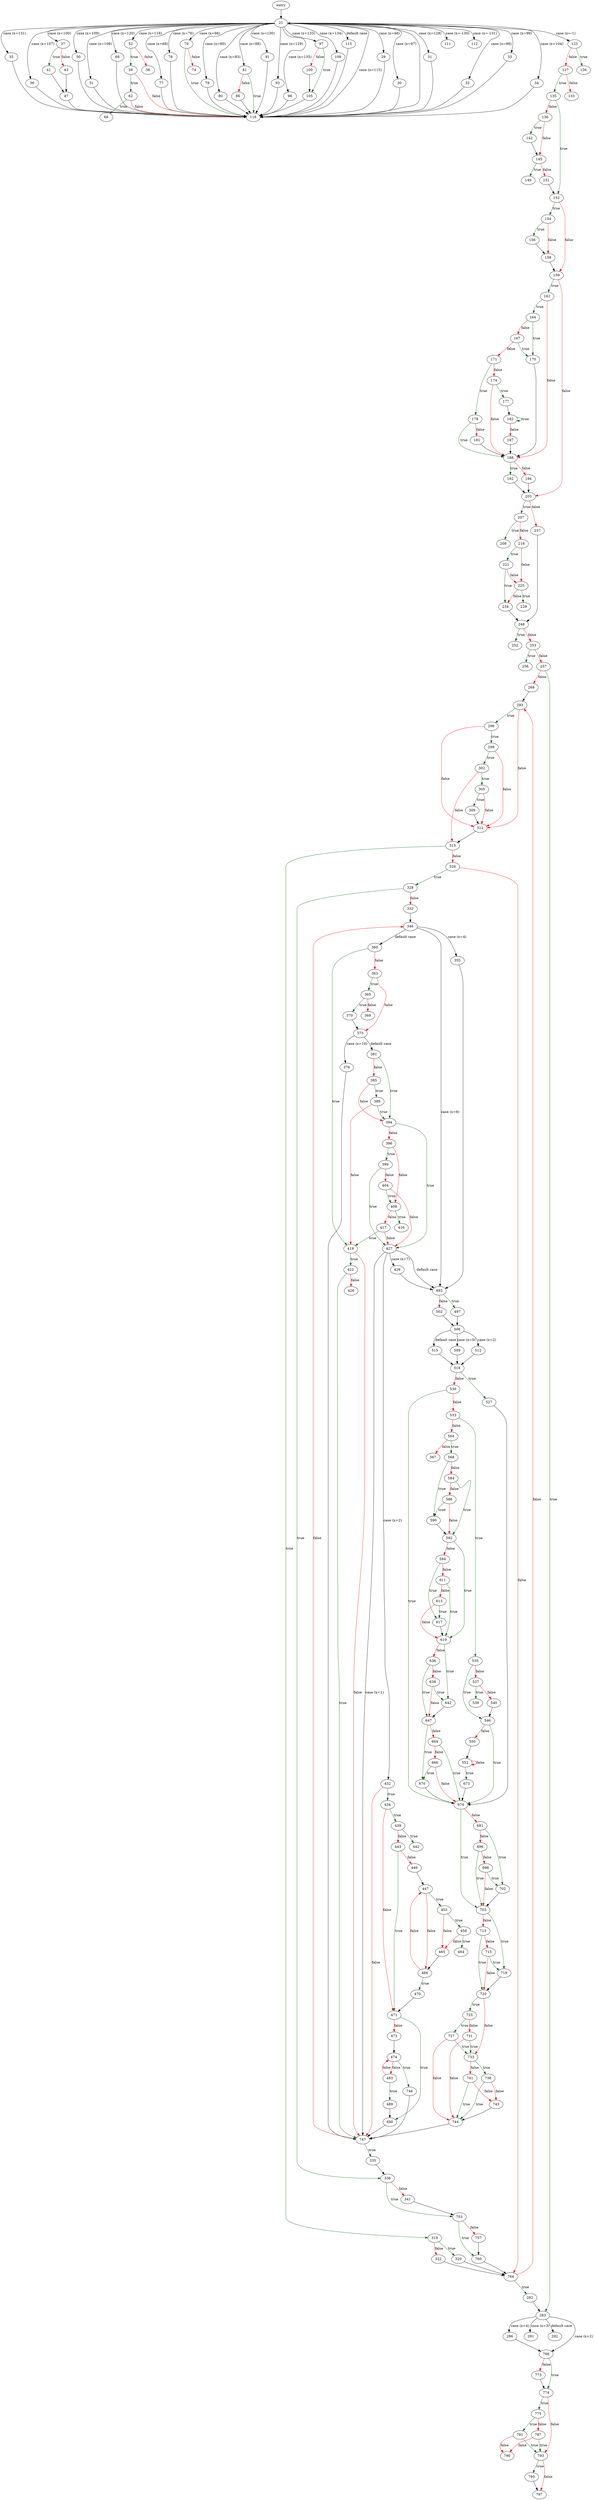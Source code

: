 digraph "main" {
	// Node definitions.
	2 [label=entry];
	21;
	29;
	30;
	31;
	32;
	33;
	34;
	35;
	36;
	37;
	41;
	43;
	47;
	50;
	51;
	52;
	56;
	59;
	62;
	66;
	68;
	70;
	74;
	77;
	78;
	79;
	80;
	81;
	86;
	91;
	93;
	96;
	97;
	100;
	105;
	109;
	111;
	112;
	115;
	116;
	123;
	126;
	127;
	133;
	135;
	136;
	142;
	145;
	149;
	151;
	152;
	154;
	156;
	158;
	159;
	161;
	164;
	167;
	170;
	171;
	174;
	177;
	178;
	181;
	182;
	187;
	188;
	192;
	194;
	203;
	207;
	208;
	218;
	221;
	225;
	229;
	234;
	237;
	248;
	252;
	253;
	256;
	257;
	268;
	282;
	283;
	286;
	291;
	292;
	293;
	296;
	299;
	302;
	305;
	309;
	312;
	315;
	319;
	320;
	322;
	326;
	328;
	332;
	335;
	336;
	341;
	346;
	355;
	360;
	363;
	365;
	369;
	370;
	373;
	376;
	381;
	385;
	389;
	394;
	396;
	399;
	404;
	408;
	416;
	417;
	419;
	422;
	426;
	427;
	428;
	432;
	434;
	439;
	442;
	443;
	446;
	447;
	453;
	458;
	464;
	465;
	466;
	470;
	471;
	473;
	474;
	483;
	489;
	490;
	493;
	497;
	502;
	506;
	509;
	512;
	515;
	518;
	527;
	530;
	533;
	535;
	537;
	539;
	540;
	546;
	550;
	552;
	564;
	567;
	568;
	584;
	586;
	590;
	592;
	594;
	611;
	613;
	617;
	619;
	636;
	638;
	642;
	647;
	664;
	666;
	670;
	673;
	674;
	681;
	696;
	698;
	702;
	703;
	713;
	715;
	719;
	720;
	725;
	727;
	731;
	733;
	738;
	741;
	743;
	744;
	746;
	747;
	753;
	757;
	760;
	764;
	768;
	773;
	774;
	775;
	781;
	787;
	790;
	793;
	795;
	797;

	// Edge definitions.
	2 -> 21;
	21 -> 29 [label="case (x=48)"];
	21 -> 30 [label="case (x=97)"];
	21 -> 31 [label="case (x=128)"];
	21 -> 32 [label="case (x=98)"];
	21 -> 33 [label="case (x=99)"];
	21 -> 34 [label="case (x=104)"];
	21 -> 35 [label="case (x=131)"];
	21 -> 36 [label="case (x=107)"];
	21 -> 37 [label="case (x=100)"];
	21 -> 50 [label="case (x=109)"];
	21 -> 51 [label="case (x=108)"];
	21 -> 52 [label="case (x=116)"];
	21 -> 68 [label="case (x=120)"];
	21 -> 70 [label="case (x=66)"];
	21 -> 77 [label="case (x=68)"];
	21 -> 78 [label="case (x=76)"];
	21 -> 79 [label="case (x=80)"];
	21 -> 80 [label="case (x=83)"];
	21 -> 81 [label="case (x=88)"];
	21 -> 91 [label="case (x=130)"];
	21 -> 93 [label="case (x=129)"];
	21 -> 96 [label="case (x=135)"];
	21 -> 97 [label="case (x=133)"];
	21 -> 109 [label="case (x=134)"];
	21 -> 111 [label="case (x=-130)"];
	21 -> 112 [label="case (x=-131)"];
	21 -> 115 [label="default case"];
	21 -> 116 [label="case (x=115)"];
	21 -> 123 [label="case (x=-1)"];
	29 -> 116;
	30 -> 116;
	31 -> 116;
	32 -> 116;
	33 -> 116;
	34 -> 116;
	35 -> 116;
	36 -> 116;
	37 -> 41 [
		color=darkgreen
		label=true
	];
	37 -> 43 [
		color=red
		label=false
	];
	41 -> 47;
	43 -> 47;
	47 -> 116;
	50 -> 116;
	51 -> 116;
	52 -> 56 [
		color=red
		label=false
	];
	52 -> 59 [
		color=darkgreen
		label=true
	];
	59 -> 62 [
		color=darkgreen
		label=true
	];
	59 -> 116 [
		color=red
		label=false
	];
	62 -> 66 [
		color=darkgreen
		label=true
	];
	62 -> 116 [
		color=red
		label=false
	];
	68 -> 116;
	70 -> 74 [
		color=red
		label=false
	];
	70 -> 116 [
		color=darkgreen
		label=true
	];
	77 -> 116;
	78 -> 116;
	79 -> 116;
	80 -> 116;
	81 -> 86 [
		color=red
		label=false
	];
	81 -> 116 [
		color=darkgreen
		label=true
	];
	86 -> 116;
	91 -> 116;
	93 -> 116;
	96 -> 116;
	97 -> 100 [
		color=red
		label=false
	];
	97 -> 105 [
		color=darkgreen
		label=true
	];
	100 -> 105;
	105 -> 116;
	109 -> 116;
	115 -> 116;
	116 -> 21;
	123 -> 126 [
		color=darkgreen
		label=true
	];
	123 -> 127 [
		color=red
		label=false
	];
	127 -> 133 [
		color=red
		label=false
	];
	127 -> 135 [
		color=darkgreen
		label=true
	];
	135 -> 136 [
		color=red
		label=false
	];
	135 -> 152 [
		color=darkgreen
		label=true
	];
	136 -> 142 [
		color=darkgreen
		label=true
	];
	136 -> 145 [
		color=red
		label=false
	];
	142 -> 145;
	145 -> 149 [
		color=darkgreen
		label=true
	];
	145 -> 151 [
		color=red
		label=false
	];
	151 -> 152;
	152 -> 154 [
		color=darkgreen
		label=true
	];
	152 -> 159 [
		color=red
		label=false
	];
	154 -> 156 [
		color=darkgreen
		label=true
	];
	154 -> 158 [
		color=red
		label=false
	];
	156 -> 158;
	158 -> 159;
	159 -> 161 [
		color=darkgreen
		label=true
	];
	159 -> 203 [
		color=red
		label=false
	];
	161 -> 164 [
		color=darkgreen
		label=true
	];
	161 -> 188 [
		color=red
		label=false
	];
	164 -> 167 [
		color=red
		label=false
	];
	164 -> 170 [
		color=darkgreen
		label=true
	];
	167 -> 170 [
		color=darkgreen
		label=true
	];
	167 -> 171 [
		color=red
		label=false
	];
	170 -> 188;
	171 -> 174 [
		color=red
		label=false
	];
	171 -> 178 [
		color=darkgreen
		label=true
	];
	174 -> 177 [
		color=darkgreen
		label=true
	];
	174 -> 188 [
		color=red
		label=false
	];
	177 -> 182;
	178 -> 181 [
		color=red
		label=false
	];
	178 -> 188 [
		color=darkgreen
		label=true
	];
	181 -> 188;
	182 -> 182 [
		color=darkgreen
		label=true
	];
	182 -> 187 [
		color=red
		label=false
	];
	187 -> 188;
	188 -> 192 [
		color=darkgreen
		label=true
	];
	188 -> 194 [
		color=red
		label=false
	];
	192 -> 203;
	194 -> 203;
	203 -> 207 [
		color=darkgreen
		label=true
	];
	203 -> 237 [
		color=red
		label=false
	];
	207 -> 208 [
		color=darkgreen
		label=true
	];
	207 -> 218 [
		color=red
		label=false
	];
	218 -> 221 [
		color=darkgreen
		label=true
	];
	218 -> 225 [
		color=red
		label=false
	];
	221 -> 225 [
		color=red
		label=false
	];
	221 -> 234 [
		color=darkgreen
		label=true
	];
	225 -> 229 [
		color=darkgreen
		label=true
	];
	225 -> 234 [
		color=red
		label=false
	];
	234 -> 248;
	237 -> 248;
	248 -> 252 [
		color=darkgreen
		label=true
	];
	248 -> 253 [
		color=red
		label=false
	];
	253 -> 256 [
		color=darkgreen
		label=true
	];
	253 -> 257 [
		color=red
		label=false
	];
	257 -> 268 [
		color=red
		label=false
	];
	257 -> 283 [
		color=darkgreen
		label=true
	];
	268 -> 293;
	282 -> 283;
	283 -> 286 [label="case (x=4)"];
	283 -> 291 [label="case (x=3)"];
	283 -> 292 [label="default case"];
	283 -> 768 [label="case (x=2)"];
	286 -> 768;
	293 -> 296 [
		color=darkgreen
		label=true
	];
	293 -> 312 [
		color=red
		label=false
	];
	296 -> 299 [
		color=darkgreen
		label=true
	];
	296 -> 312 [
		color=red
		label=false
	];
	299 -> 302 [
		color=darkgreen
		label=true
	];
	299 -> 312 [
		color=red
		label=false
	];
	302 -> 305 [
		color=darkgreen
		label=true
	];
	302 -> 315 [
		color=red
		label=false
	];
	305 -> 309 [
		color=darkgreen
		label=true
	];
	305 -> 312 [
		color=red
		label=false
	];
	309 -> 312;
	312 -> 315;
	315 -> 319 [
		color=darkgreen
		label=true
	];
	315 -> 326 [
		color=red
		label=false
	];
	319 -> 320 [
		color=darkgreen
		label=true
	];
	319 -> 322 [
		color=red
		label=false
	];
	320 -> 764;
	322 -> 764;
	326 -> 328 [
		color=darkgreen
		label=true
	];
	326 -> 764 [
		color=red
		label=false
	];
	328 -> 332 [
		color=red
		label=false
	];
	328 -> 336 [
		color=darkgreen
		label=true
	];
	332 -> 346;
	335 -> 336;
	336 -> 341 [
		color=red
		label=false
	];
	336 -> 753 [
		color=darkgreen
		label=true
	];
	341 -> 753;
	346 -> 355 [label="case (x=4)"];
	346 -> 360 [label="default case"];
	346 -> 493 [label="case (x=6)"];
	355 -> 493;
	360 -> 363 [
		color=red
		label=false
	];
	360 -> 419 [
		color=darkgreen
		label=true
	];
	363 -> 365 [
		color=darkgreen
		label=true
	];
	363 -> 373 [
		color=red
		label=false
	];
	365 -> 369 [
		color=red
		label=false
	];
	365 -> 370 [
		color=darkgreen
		label=true
	];
	370 -> 373;
	373 -> 376 [label="case (x=10)"];
	373 -> 381 [label="default case"];
	376 -> 747;
	381 -> 385 [
		color=red
		label=false
	];
	381 -> 394 [
		color=darkgreen
		label=true
	];
	385 -> 389 [
		color=darkgreen
		label=true
	];
	385 -> 394 [
		color=red
		label=false
	];
	389 -> 394 [
		color=darkgreen
		label=true
	];
	389 -> 419 [
		color=red
		label=false
	];
	394 -> 396 [
		color=red
		label=false
	];
	394 -> 427 [
		color=darkgreen
		label=true
	];
	396 -> 399 [
		color=darkgreen
		label=true
	];
	396 -> 408 [
		color=red
		label=false
	];
	399 -> 404 [
		color=red
		label=false
	];
	399 -> 427 [
		color=darkgreen
		label=true
	];
	404 -> 408 [
		color=darkgreen
		label=true
	];
	404 -> 427 [
		color=red
		label=false
	];
	408 -> 416 [
		color=darkgreen
		label=true
	];
	408 -> 417 [
		color=red
		label=false
	];
	417 -> 419 [
		color=darkgreen
		label=true
	];
	417 -> 427 [
		color=red
		label=false
	];
	419 -> 422 [
		color=darkgreen
		label=true
	];
	419 -> 747 [
		color=red
		label=false
	];
	422 -> 426 [
		color=red
		label=false
	];
	422 -> 747 [
		color=darkgreen
		label=true
	];
	427 -> 428 [label="case (x=7)"];
	427 -> 432 [label="case (x=2)"];
	427 -> 493 [label="default case"];
	427 -> 747 [label="case (x=1)"];
	428 -> 493;
	432 -> 434 [
		color=darkgreen
		label=true
	];
	432 -> 747 [
		color=red
		label=false
	];
	434 -> 439 [
		color=darkgreen
		label=true
	];
	434 -> 471 [
		color=red
		label=false
	];
	439 -> 442 [
		color=darkgreen
		label=true
	];
	439 -> 443 [
		color=red
		label=false
	];
	443 -> 446 [
		color=red
		label=false
	];
	443 -> 471 [
		color=darkgreen
		label=true
	];
	446 -> 447;
	447 -> 453 [
		color=darkgreen
		label=true
	];
	447 -> 466 [
		color=red
		label=false
	];
	453 -> 458 [
		color=darkgreen
		label=true
	];
	453 -> 465 [
		color=red
		label=false
	];
	458 -> 464 [
		color=darkgreen
		label=true
	];
	458 -> 465 [
		color=red
		label=false
	];
	465 -> 466;
	466 -> 447 [
		color=red
		label=false
	];
	466 -> 470 [
		color=darkgreen
		label=true
	];
	470 -> 471;
	471 -> 473 [
		color=red
		label=false
	];
	471 -> 490 [
		color=darkgreen
		label=true
	];
	473 -> 474;
	474 -> 483 [
		color=red
		label=false
	];
	474 -> 746 [
		color=darkgreen
		label=true
	];
	483 -> 474 [
		color=red
		label=false
	];
	483 -> 489 [
		color=darkgreen
		label=true
	];
	489 -> 490;
	490 -> 747;
	493 -> 497 [
		color=darkgreen
		label=true
	];
	493 -> 502 [
		color=red
		label=false
	];
	497 -> 506;
	502 -> 506;
	506 -> 509 [label="case (x=0)"];
	506 -> 512 [label="case (x=2)"];
	506 -> 515 [label="default case"];
	509 -> 518;
	512 -> 518;
	515 -> 518;
	518 -> 527 [
		color=darkgreen
		label=true
	];
	518 -> 530 [
		color=red
		label=false
	];
	527 -> 674;
	530 -> 533 [
		color=red
		label=false
	];
	530 -> 674 [
		color=darkgreen
		label=true
	];
	533 -> 535 [
		color=darkgreen
		label=true
	];
	533 -> 564 [
		color=red
		label=false
	];
	535 -> 537 [
		color=red
		label=false
	];
	535 -> 546 [
		color=darkgreen
		label=true
	];
	537 -> 539 [
		color=darkgreen
		label=true
	];
	537 -> 540 [
		color=red
		label=false
	];
	540 -> 546;
	546 -> 550 [
		color=red
		label=false
	];
	546 -> 674 [
		color=darkgreen
		label=true
	];
	550 -> 552;
	552 -> 552 [
		color=red
		label=false
	];
	552 -> 673 [
		color=darkgreen
		label=true
	];
	564 -> 567 [
		color=red
		label=false
	];
	564 -> 568 [
		color=darkgreen
		label=true
	];
	568 -> 584 [
		color=red
		label=false
	];
	568 -> 590 [
		color=darkgreen
		label=true
	];
	584 -> 586 [
		color=red
		label=false
	];
	584 -> 592 [
		color=darkgreen
		label=true
	];
	586 -> 590 [
		color=darkgreen
		label=true
	];
	586 -> 592 [
		color=red
		label=false
	];
	590 -> 592;
	592 -> 594 [
		color=red
		label=false
	];
	592 -> 619 [
		color=darkgreen
		label=true
	];
	594 -> 611 [
		color=red
		label=false
	];
	594 -> 617 [
		color=darkgreen
		label=true
	];
	611 -> 613 [
		color=red
		label=false
	];
	611 -> 619 [
		color=darkgreen
		label=true
	];
	613 -> 617 [
		color=darkgreen
		label=true
	];
	613 -> 619 [
		color=red
		label=false
	];
	617 -> 619;
	619 -> 636 [
		color=red
		label=false
	];
	619 -> 642 [
		color=darkgreen
		label=true
	];
	636 -> 638 [
		color=red
		label=false
	];
	636 -> 647 [
		color=darkgreen
		label=true
	];
	638 -> 642 [
		color=darkgreen
		label=true
	];
	638 -> 647 [
		color=red
		label=false
	];
	642 -> 647;
	647 -> 664 [
		color=red
		label=false
	];
	647 -> 670 [
		color=darkgreen
		label=true
	];
	664 -> 666 [
		color=red
		label=false
	];
	664 -> 674 [
		color=darkgreen
		label=true
	];
	666 -> 670 [
		color=darkgreen
		label=true
	];
	666 -> 674 [
		color=red
		label=false
	];
	670 -> 674;
	673 -> 674;
	674 -> 681 [
		color=red
		label=false
	];
	674 -> 703 [
		color=darkgreen
		label=true
	];
	681 -> 696 [
		color=red
		label=false
	];
	681 -> 702 [
		color=darkgreen
		label=true
	];
	696 -> 698 [
		color=red
		label=false
	];
	696 -> 703 [
		color=darkgreen
		label=true
	];
	698 -> 702 [
		color=darkgreen
		label=true
	];
	698 -> 703 [
		color=red
		label=false
	];
	702 -> 703;
	703 -> 713 [
		color=red
		label=false
	];
	703 -> 719 [
		color=darkgreen
		label=true
	];
	713 -> 715 [
		color=red
		label=false
	];
	713 -> 720 [
		color=darkgreen
		label=true
	];
	715 -> 719 [
		color=darkgreen
		label=true
	];
	715 -> 720 [
		color=red
		label=false
	];
	719 -> 720;
	720 -> 725 [
		color=darkgreen
		label=true
	];
	720 -> 733 [
		color=red
		label=false
	];
	725 -> 727 [
		color=darkgreen
		label=true
	];
	725 -> 731 [
		color=red
		label=false
	];
	727 -> 733 [
		color=darkgreen
		label=true
	];
	727 -> 744 [
		color=red
		label=false
	];
	731 -> 733 [
		color=darkgreen
		label=true
	];
	731 -> 744 [
		color=red
		label=false
	];
	733 -> 738 [
		color=darkgreen
		label=true
	];
	733 -> 741 [
		color=red
		label=false
	];
	738 -> 743 [
		color=red
		label=false
	];
	738 -> 744 [
		color=darkgreen
		label=true
	];
	741 -> 743 [
		color=red
		label=false
	];
	741 -> 744 [
		color=darkgreen
		label=true
	];
	743 -> 744;
	744 -> 747;
	746 -> 747;
	747 -> 335 [
		color=darkgreen
		label=true
	];
	747 -> 346 [
		color=red
		label=false
	];
	753 -> 757 [
		color=red
		label=false
	];
	753 -> 760 [
		color=darkgreen
		label=true
	];
	757 -> 760;
	760 -> 764;
	764 -> 282 [
		color=darkgreen
		label=true
	];
	764 -> 293 [
		color=red
		label=false
	];
	768 -> 773 [
		color=red
		label=false
	];
	768 -> 774 [
		color=darkgreen
		label=true
	];
	773 -> 774;
	774 -> 775 [
		color=darkgreen
		label=true
	];
	774 -> 793 [
		color=red
		label=false
	];
	775 -> 781 [
		color=darkgreen
		label=true
	];
	775 -> 787 [
		color=red
		label=false
	];
	781 -> 790 [
		color=red
		label=false
	];
	781 -> 793 [
		color=darkgreen
		label=true
	];
	787 -> 790 [
		color=red
		label=false
	];
	787 -> 793 [
		color=darkgreen
		label=true
	];
	793 -> 795 [
		color=darkgreen
		label=true
	];
	793 -> 797 [
		color=red
		label=false
	];
	795 -> 797;
}